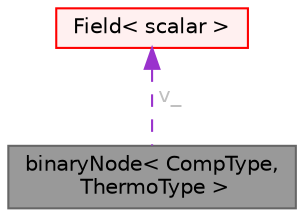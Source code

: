 digraph "binaryNode&lt; CompType, ThermoType &gt;"
{
 // LATEX_PDF_SIZE
  bgcolor="transparent";
  edge [fontname=Helvetica,fontsize=10,labelfontname=Helvetica,labelfontsize=10];
  node [fontname=Helvetica,fontsize=10,shape=box,height=0.2,width=0.4];
  Node1 [id="Node000001",label="binaryNode\< CompType,\l ThermoType \>",height=0.2,width=0.4,color="gray40", fillcolor="grey60", style="filled", fontcolor="black",tooltip="Node of the binary tree."];
  Node2 -> Node1 [id="edge1_Node000001_Node000002",dir="back",color="darkorchid3",style="dashed",tooltip=" ",label=" v_",fontcolor="grey" ];
  Node2 [id="Node000002",label="Field\< scalar \>",height=0.2,width=0.4,color="red", fillcolor="#FFF0F0", style="filled",URL="$classFoam_1_1Field.html",tooltip=" "];
}
